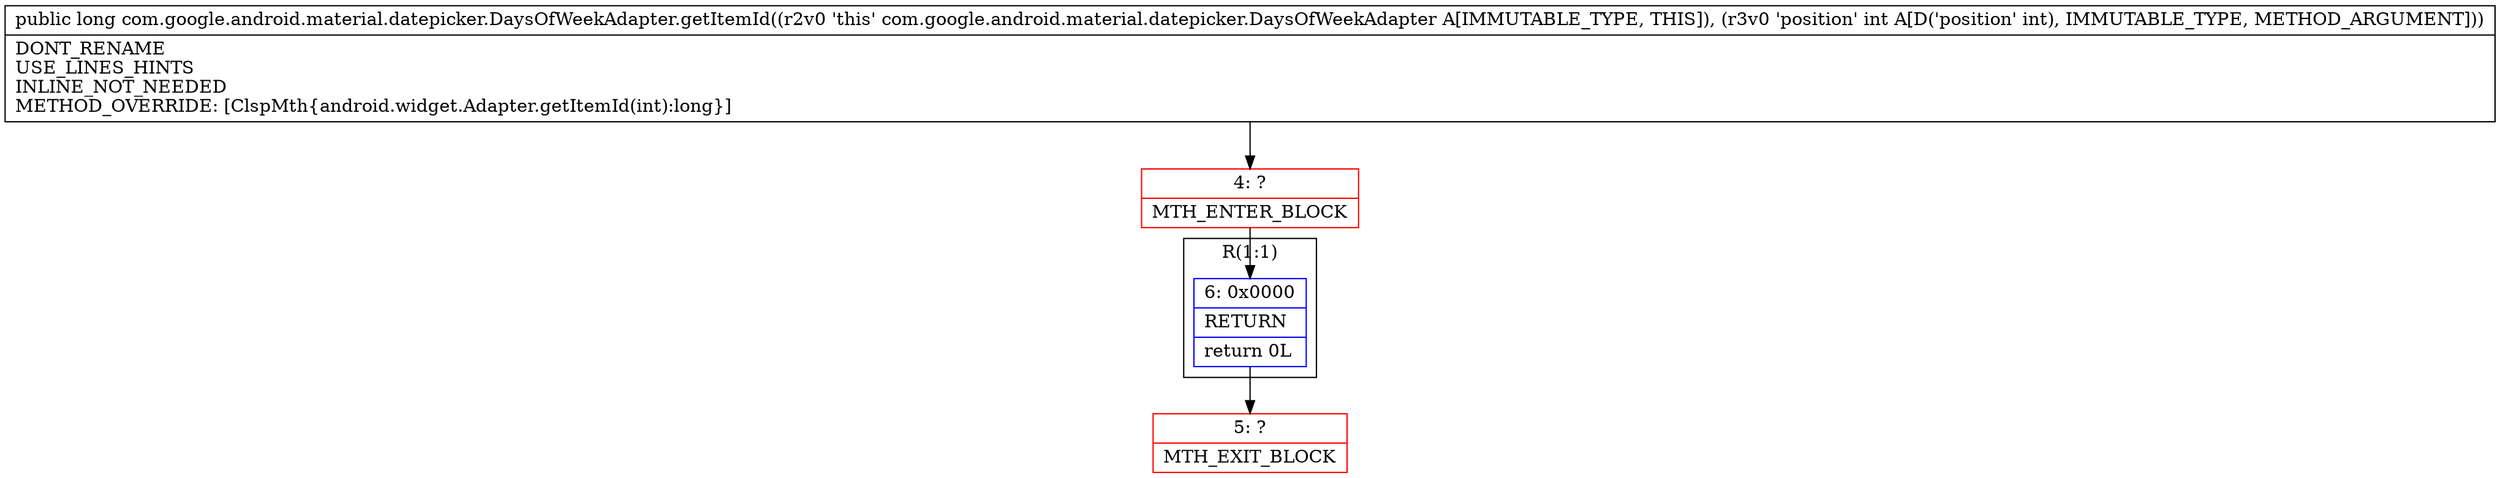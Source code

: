 digraph "CFG forcom.google.android.material.datepicker.DaysOfWeekAdapter.getItemId(I)J" {
subgraph cluster_Region_859695203 {
label = "R(1:1)";
node [shape=record,color=blue];
Node_6 [shape=record,label="{6\:\ 0x0000|RETURN\l|return 0L\l}"];
}
Node_4 [shape=record,color=red,label="{4\:\ ?|MTH_ENTER_BLOCK\l}"];
Node_5 [shape=record,color=red,label="{5\:\ ?|MTH_EXIT_BLOCK\l}"];
MethodNode[shape=record,label="{public long com.google.android.material.datepicker.DaysOfWeekAdapter.getItemId((r2v0 'this' com.google.android.material.datepicker.DaysOfWeekAdapter A[IMMUTABLE_TYPE, THIS]), (r3v0 'position' int A[D('position' int), IMMUTABLE_TYPE, METHOD_ARGUMENT]))  | DONT_RENAME\lUSE_LINES_HINTS\lINLINE_NOT_NEEDED\lMETHOD_OVERRIDE: [ClspMth\{android.widget.Adapter.getItemId(int):long\}]\l}"];
MethodNode -> Node_4;Node_6 -> Node_5;
Node_4 -> Node_6;
}

